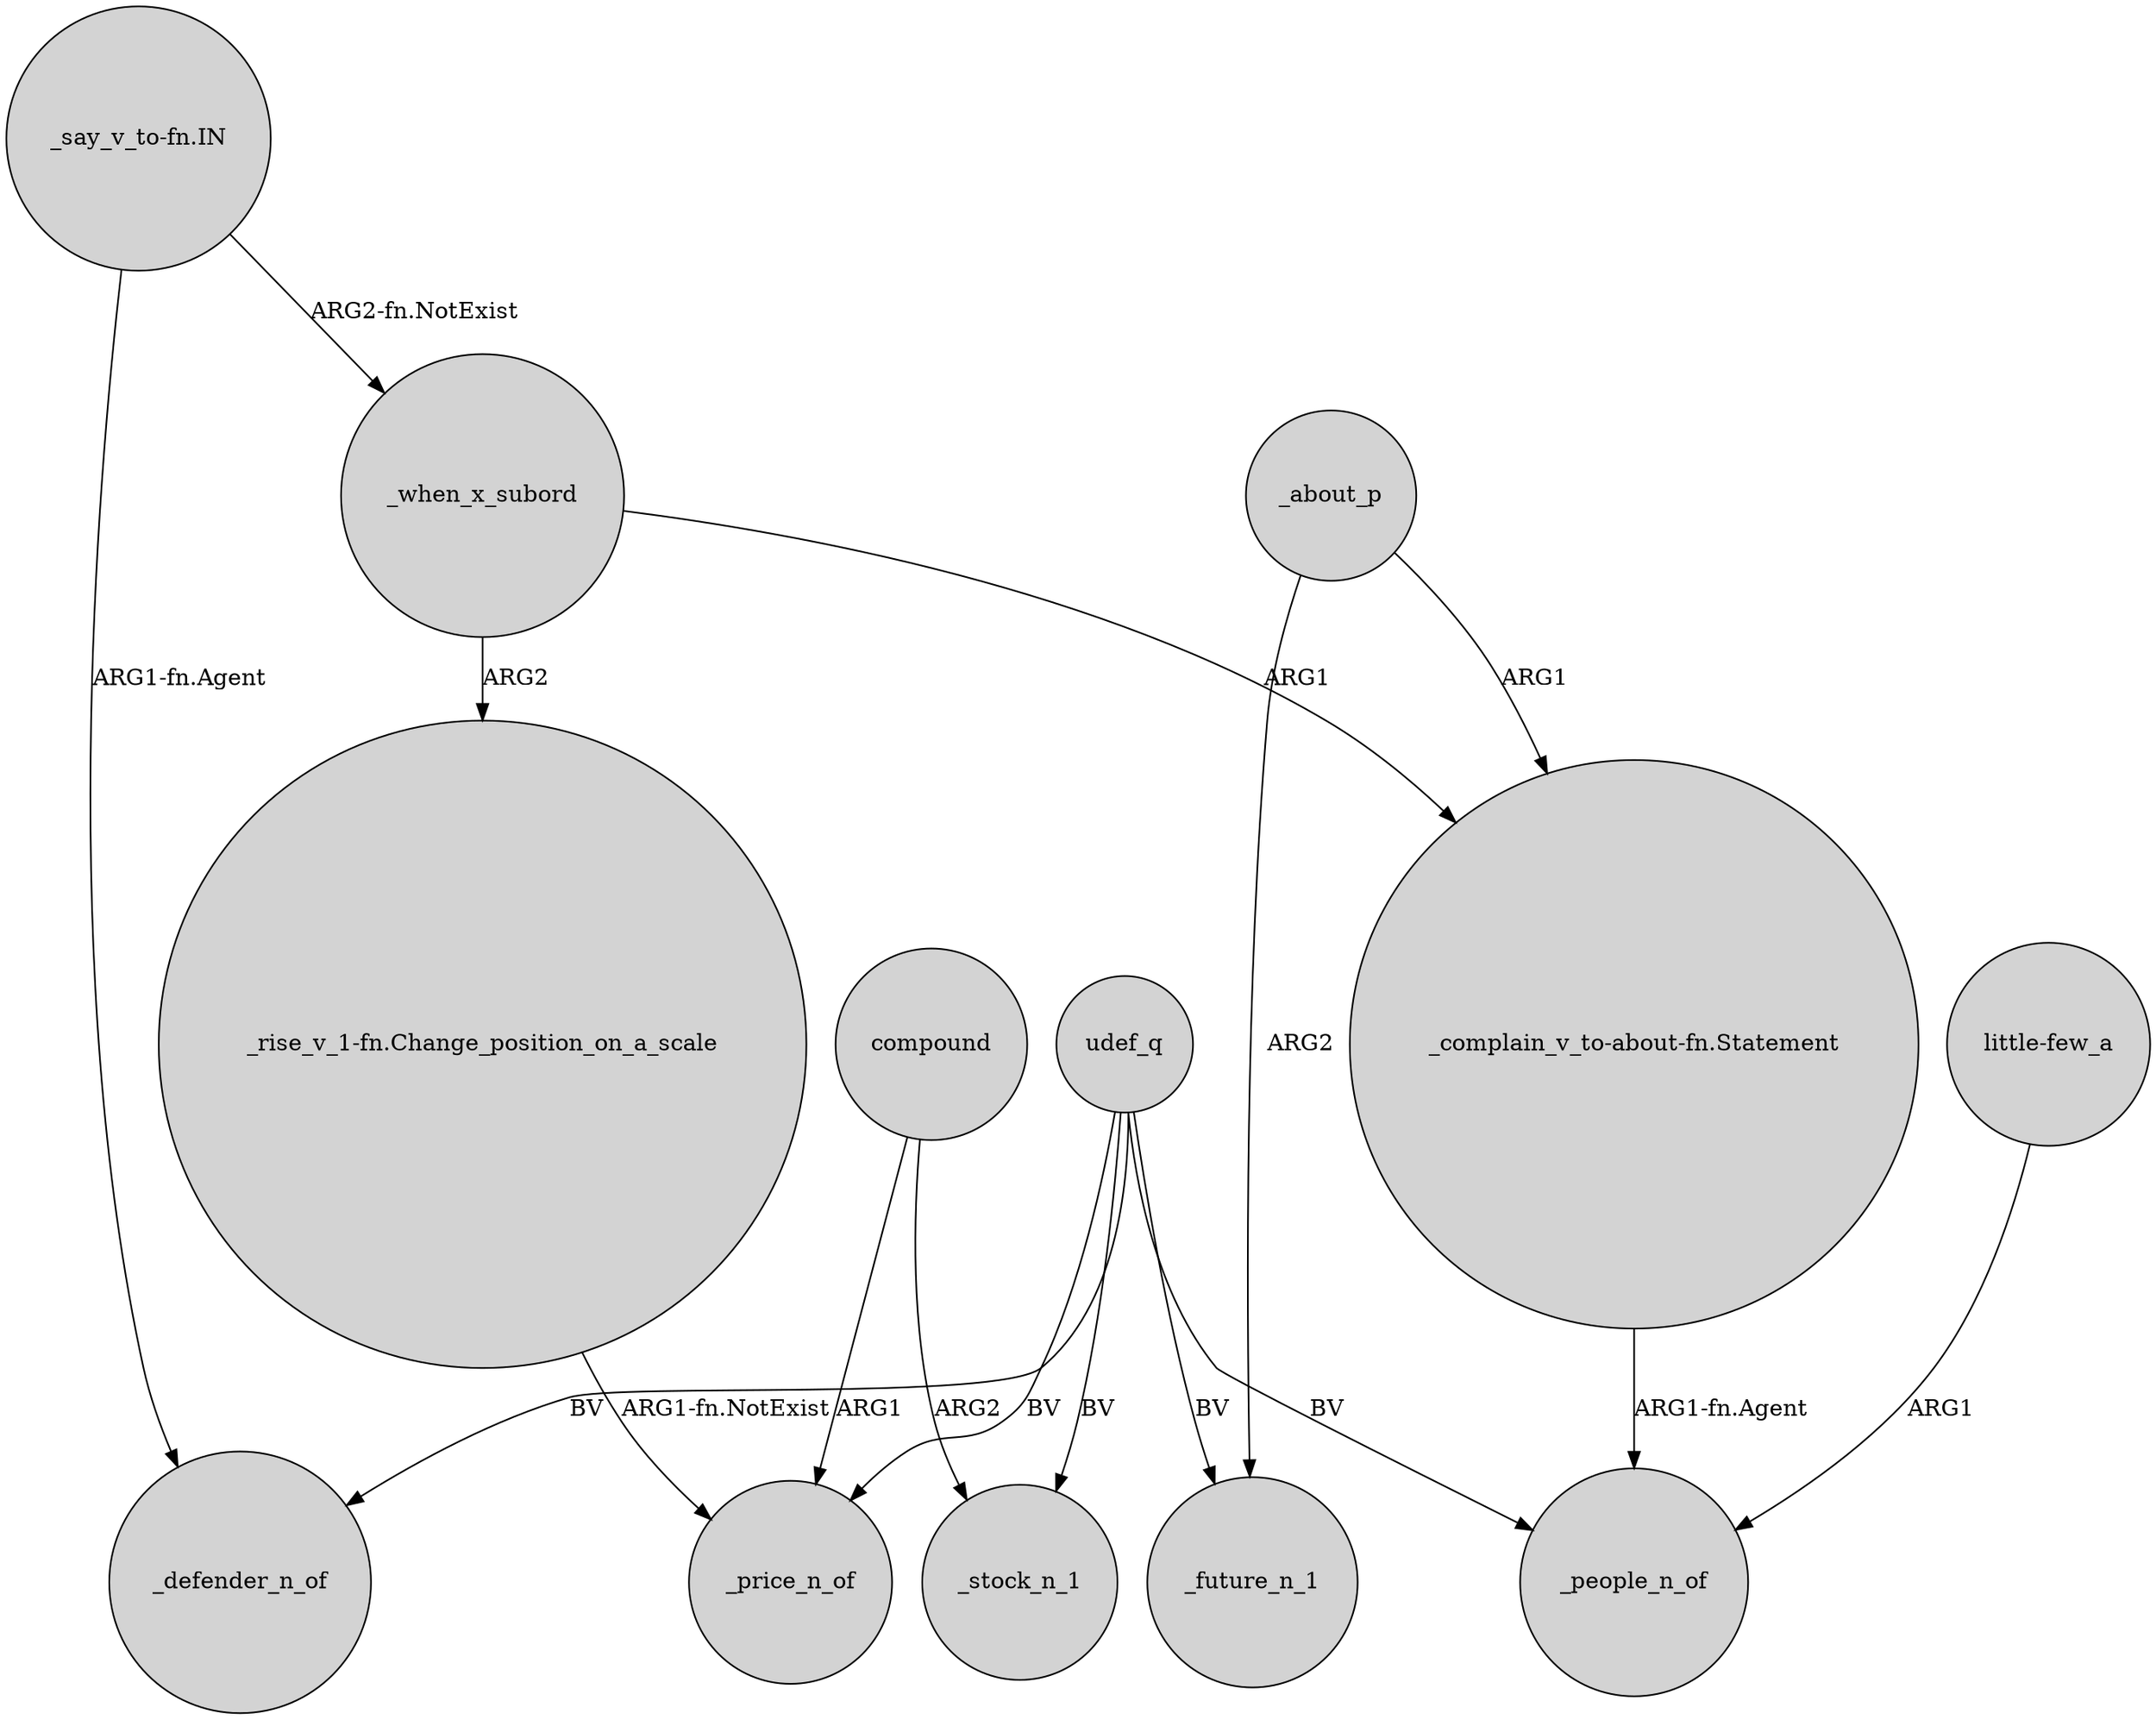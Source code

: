 digraph {
	node [shape=circle style=filled]
	"_say_v_to-fn.IN" -> _defender_n_of [label="ARG1-fn.Agent"]
	"_say_v_to-fn.IN" -> _when_x_subord [label="ARG2-fn.NotExist"]
	udef_q -> _stock_n_1 [label=BV]
	udef_q -> _defender_n_of [label=BV]
	"_complain_v_to-about-fn.Statement" -> _people_n_of [label="ARG1-fn.Agent"]
	_when_x_subord -> "_rise_v_1-fn.Change_position_on_a_scale" [label=ARG2]
	udef_q -> _price_n_of [label=BV]
	_when_x_subord -> "_complain_v_to-about-fn.Statement" [label=ARG1]
	_about_p -> _future_n_1 [label=ARG2]
	compound -> _price_n_of [label=ARG1]
	"_rise_v_1-fn.Change_position_on_a_scale" -> _price_n_of [label="ARG1-fn.NotExist"]
	"little-few_a" -> _people_n_of [label=ARG1]
	_about_p -> "_complain_v_to-about-fn.Statement" [label=ARG1]
	udef_q -> _future_n_1 [label=BV]
	compound -> _stock_n_1 [label=ARG2]
	udef_q -> _people_n_of [label=BV]
}
